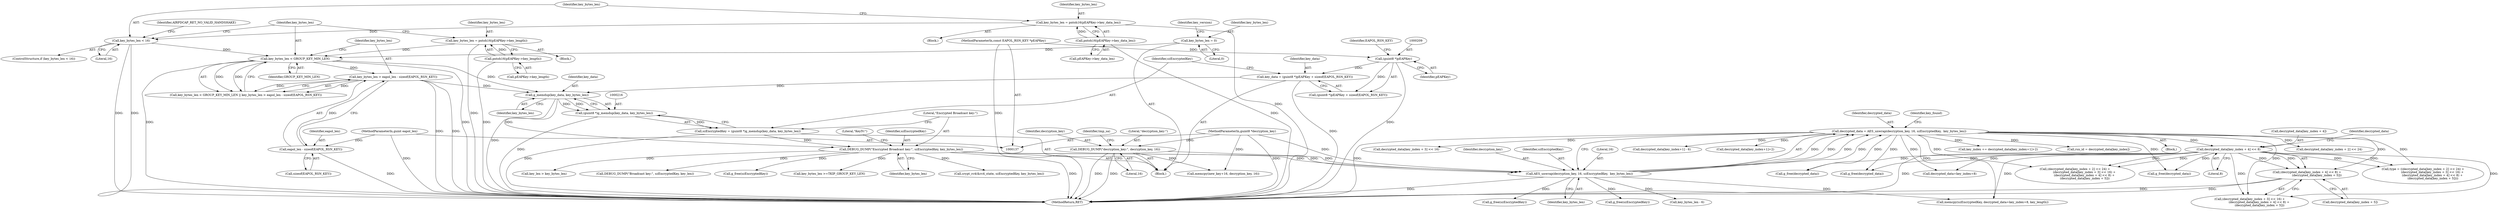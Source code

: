 digraph "0_wireshark_b6d838eebf4456192360654092e5587c5207f185@pointer" {
"1000361" [label="(Call,(decrypted_data[key_index + 4] << 8) +\n                     (decrypted_data[key_index + 5]))"];
"1000362" [label="(Call,decrypted_data[key_index + 4] << 8)"];
"1000313" [label="(Call,decrypted_data = AES_unwrap(decryption_key, 16, szEncryptedKey,  key_bytes_len))"];
"1000315" [label="(Call,AES_unwrap(decryption_key, 16, szEncryptedKey,  key_bytes_len))"];
"1000230" [label="(Call,DEBUG_DUMP(\"decryption_key:\", decryption_key, 16))"];
"1000139" [label="(MethodParameterIn,guint8 *decryption_key)"];
"1000220" [label="(Call,DEBUG_DUMP(\"Encrypted Broadcast key:\", szEncryptedKey, key_bytes_len))"];
"1000213" [label="(Call,szEncryptedKey = (guint8 *)g_memdup(key_data, key_bytes_len))"];
"1000215" [label="(Call,(guint8 *)g_memdup(key_data, key_bytes_len))"];
"1000217" [label="(Call,g_memdup(key_data, key_bytes_len))"];
"1000205" [label="(Call,key_data = (guint8 *)pEAPKey + sizeof(EAPOL_RSN_KEY))"];
"1000208" [label="(Call,(guint8 *)pEAPKey)"];
"1000138" [label="(MethodParameterIn,const EAPOL_RSN_KEY *pEAPKey)"];
"1000193" [label="(Call,key_bytes_len < GROUP_KEY_MIN_LEN)"];
"1000185" [label="(Call,key_bytes_len < 16)"];
"1000178" [label="(Call,key_bytes_len = pntoh16(pEAPKey->key_data_len))"];
"1000180" [label="(Call,pntoh16(pEAPKey->key_data_len))"];
"1000166" [label="(Call,key_bytes_len = pntoh16(pEAPKey->key_length))"];
"1000168" [label="(Call,pntoh16(pEAPKey->key_length))"];
"1000147" [label="(Call,key_bytes_len = 0)"];
"1000196" [label="(Call,key_bytes_len > eapol_len - sizeof(EAPOL_RSN_KEY))"];
"1000198" [label="(Call,eapol_len - sizeof(EAPOL_RSN_KEY))"];
"1000141" [label="(MethodParameterIn,guint eapol_len)"];
"1000345" [label="(Call,(decrypted_data[key_index + 2] << 24) +\n                    (decrypted_data[key_index + 3] << 16) +\n                    (decrypted_data[key_index + 4] << 8) +\n                     (decrypted_data[key_index + 5]))"];
"1000195" [label="(Identifier,GROUP_KEY_MIN_LEN)"];
"1000225" [label="(Literal,\"KeyIV:\")"];
"1000430" [label="(Call,memcpy(szEncryptedKey, decrypted_data+key_index+8, key_length))"];
"1000178" [label="(Call,key_bytes_len = pntoh16(pEAPKey->key_data_len))"];
"1000180" [label="(Call,pntoh16(pEAPKey->key_data_len))"];
"1000196" [label="(Call,key_bytes_len > eapol_len - sizeof(EAPOL_RSN_KEY))"];
"1000314" [label="(Identifier,decrypted_data)"];
"1000219" [label="(Identifier,key_bytes_len)"];
"1000194" [label="(Identifier,key_bytes_len)"];
"1000215" [label="(Call,(guint8 *)g_memdup(key_data, key_bytes_len))"];
"1000198" [label="(Call,eapol_len - sizeof(EAPOL_RSN_KEY))"];
"1000388" [label="(Call,key_index += decrypted_data[key_index+1]+2)"];
"1000212" [label="(Identifier,EAPOL_RSN_KEY)"];
"1000181" [label="(Call,pEAPKey->key_data_len)"];
"1000321" [label="(Identifier,key_found)"];
"1000154" [label="(Identifier,key_version)"];
"1000361" [label="(Call,(decrypted_data[key_index + 4] << 8) +\n                     (decrypted_data[key_index + 5]))"];
"1000368" [label="(Literal,8)"];
"1000316" [label="(Identifier,decryption_key)"];
"1000530" [label="(MethodReturn,RET)"];
"1000165" [label="(Block,)"];
"1000207" [label="(Call,(guint8 *)pEAPKey + sizeof(EAPOL_RSN_KEY))"];
"1000222" [label="(Identifier,szEncryptedKey)"];
"1000362" [label="(Call,decrypted_data[key_index + 4] << 8)"];
"1000193" [label="(Call,key_bytes_len < GROUP_KEY_MIN_LEN)"];
"1000313" [label="(Call,decrypted_data = AES_unwrap(decryption_key, 16, szEncryptedKey,  key_bytes_len))"];
"1000147" [label="(Call,key_bytes_len = 0)"];
"1000148" [label="(Identifier,key_bytes_len)"];
"1000442" [label="(Call,g_free(szEncryptedKey))"];
"1000319" [label="(Identifier,key_bytes_len)"];
"1000177" [label="(Block,)"];
"1000168" [label="(Call,pntoh16(pEAPKey->key_length))"];
"1000220" [label="(Call,DEBUG_DUMP(\"Encrypted Broadcast key:\", szEncryptedKey, key_bytes_len))"];
"1000149" [label="(Literal,0)"];
"1000315" [label="(Call,AES_unwrap(decryption_key, 16, szEncryptedKey,  key_bytes_len))"];
"1000370" [label="(Identifier,decrypted_data)"];
"1000139" [label="(MethodParameterIn,guint8 *decryption_key)"];
"1000338" [label="(Call,rsn_id = decrypted_data[key_index])"];
"1000432" [label="(Call,decrypted_data+key_index+8)"];
"1000480" [label="(Call,key_len > key_bytes_len)"];
"1000488" [label="(Call,DEBUG_DUMP(\"Broadcast key:\", szEncryptedKey, key_len))"];
"1000484" [label="(Call,g_free(szEncryptedKey))"];
"1000192" [label="(Call,key_bytes_len < GROUP_KEY_MIN_LEN || key_bytes_len > eapol_len - sizeof(EAPOL_RSN_KEY))"];
"1000440" [label="(Call,g_free(decrypted_data))"];
"1000206" [label="(Identifier,key_data)"];
"1000318" [label="(Identifier,szEncryptedKey)"];
"1000230" [label="(Call,DEBUG_DUMP(\"decryption_key:\", decryption_key, 16))"];
"1000277" [label="(Call,memcpy(new_key+16, decryption_key, 16))"];
"1000187" [label="(Literal,16)"];
"1000343" [label="(Call,type = ((decrypted_data[key_index + 2] << 24) +\n                    (decrypted_data[key_index + 3] << 16) +\n                    (decrypted_data[key_index + 4] << 8) +\n                     (decrypted_data[key_index + 5])))"];
"1000233" [label="(Literal,16)"];
"1000363" [label="(Call,decrypted_data[key_index + 4])"];
"1000232" [label="(Identifier,decryption_key)"];
"1000218" [label="(Identifier,key_data)"];
"1000221" [label="(Literal,\"Encrypted Broadcast key:\")"];
"1000266" [label="(Call,key_bytes_len >=TKIP_GROUP_KEY_LEN)"];
"1000235" [label="(Identifier,tmp_sa)"];
"1000308" [label="(Block,)"];
"1000465" [label="(Call,g_free(decrypted_data))"];
"1000200" [label="(Call,sizeof(EAPOL_RSN_KEY))"];
"1000214" [label="(Identifier,szEncryptedKey)"];
"1000353" [label="(Call,(decrypted_data[key_index + 3] << 16) +\n                    (decrypted_data[key_index + 4] << 8) +\n                     (decrypted_data[key_index + 5]))"];
"1000197" [label="(Identifier,key_bytes_len)"];
"1000369" [label="(Call,decrypted_data[key_index + 5])"];
"1000184" [label="(ControlStructure,if (key_bytes_len < 16))"];
"1000426" [label="(Call,g_free(szEncryptedKey))"];
"1000166" [label="(Call,key_bytes_len = pntoh16(pEAPKey->key_length))"];
"1000186" [label="(Identifier,key_bytes_len)"];
"1000190" [label="(Identifier,AIRPDCAP_RET_NO_VALID_HANDSHAKE)"];
"1000138" [label="(MethodParameterIn,const EAPOL_RSN_KEY *pEAPKey)"];
"1000346" [label="(Call,decrypted_data[key_index + 2] << 24)"];
"1000223" [label="(Identifier,key_bytes_len)"];
"1000208" [label="(Call,(guint8 *)pEAPKey)"];
"1000185" [label="(Call,key_bytes_len < 16)"];
"1000330" [label="(Call,key_bytes_len - 6)"];
"1000354" [label="(Call,decrypted_data[key_index + 3] << 16)"];
"1000179" [label="(Identifier,key_bytes_len)"];
"1000317" [label="(Literal,16)"];
"1000231" [label="(Literal,\"decryption_key:\")"];
"1000402" [label="(Call,decrypted_data[key_index+1] - 6)"];
"1000298" [label="(Call,crypt_rc4(&rc4_state, szEncryptedKey, key_bytes_len))"];
"1000424" [label="(Call,g_free(decrypted_data))"];
"1000169" [label="(Call,pEAPKey->key_length)"];
"1000199" [label="(Identifier,eapol_len)"];
"1000205" [label="(Call,key_data = (guint8 *)pEAPKey + sizeof(EAPOL_RSN_KEY))"];
"1000390" [label="(Call,decrypted_data[key_index+1]+2)"];
"1000210" [label="(Identifier,pEAPKey)"];
"1000142" [label="(Block,)"];
"1000213" [label="(Call,szEncryptedKey = (guint8 *)g_memdup(key_data, key_bytes_len))"];
"1000217" [label="(Call,g_memdup(key_data, key_bytes_len))"];
"1000141" [label="(MethodParameterIn,guint eapol_len)"];
"1000167" [label="(Identifier,key_bytes_len)"];
"1000361" -> "1000353"  [label="AST: "];
"1000361" -> "1000369"  [label="CFG: "];
"1000362" -> "1000361"  [label="AST: "];
"1000369" -> "1000361"  [label="AST: "];
"1000353" -> "1000361"  [label="CFG: "];
"1000361" -> "1000530"  [label="DDG: "];
"1000361" -> "1000530"  [label="DDG: "];
"1000362" -> "1000361"  [label="DDG: "];
"1000362" -> "1000361"  [label="DDG: "];
"1000313" -> "1000361"  [label="DDG: "];
"1000362" -> "1000368"  [label="CFG: "];
"1000363" -> "1000362"  [label="AST: "];
"1000368" -> "1000362"  [label="AST: "];
"1000370" -> "1000362"  [label="CFG: "];
"1000362" -> "1000530"  [label="DDG: "];
"1000362" -> "1000343"  [label="DDG: "];
"1000362" -> "1000343"  [label="DDG: "];
"1000362" -> "1000345"  [label="DDG: "];
"1000362" -> "1000345"  [label="DDG: "];
"1000362" -> "1000353"  [label="DDG: "];
"1000362" -> "1000353"  [label="DDG: "];
"1000313" -> "1000362"  [label="DDG: "];
"1000362" -> "1000424"  [label="DDG: "];
"1000362" -> "1000430"  [label="DDG: "];
"1000362" -> "1000432"  [label="DDG: "];
"1000362" -> "1000440"  [label="DDG: "];
"1000362" -> "1000465"  [label="DDG: "];
"1000313" -> "1000308"  [label="AST: "];
"1000313" -> "1000315"  [label="CFG: "];
"1000314" -> "1000313"  [label="AST: "];
"1000315" -> "1000313"  [label="AST: "];
"1000321" -> "1000313"  [label="CFG: "];
"1000313" -> "1000530"  [label="DDG: "];
"1000315" -> "1000313"  [label="DDG: "];
"1000315" -> "1000313"  [label="DDG: "];
"1000315" -> "1000313"  [label="DDG: "];
"1000315" -> "1000313"  [label="DDG: "];
"1000313" -> "1000338"  [label="DDG: "];
"1000313" -> "1000343"  [label="DDG: "];
"1000313" -> "1000346"  [label="DDG: "];
"1000313" -> "1000345"  [label="DDG: "];
"1000313" -> "1000354"  [label="DDG: "];
"1000313" -> "1000353"  [label="DDG: "];
"1000313" -> "1000388"  [label="DDG: "];
"1000313" -> "1000390"  [label="DDG: "];
"1000313" -> "1000402"  [label="DDG: "];
"1000313" -> "1000424"  [label="DDG: "];
"1000313" -> "1000430"  [label="DDG: "];
"1000313" -> "1000432"  [label="DDG: "];
"1000313" -> "1000440"  [label="DDG: "];
"1000313" -> "1000465"  [label="DDG: "];
"1000315" -> "1000319"  [label="CFG: "];
"1000316" -> "1000315"  [label="AST: "];
"1000317" -> "1000315"  [label="AST: "];
"1000318" -> "1000315"  [label="AST: "];
"1000319" -> "1000315"  [label="AST: "];
"1000315" -> "1000530"  [label="DDG: "];
"1000230" -> "1000315"  [label="DDG: "];
"1000139" -> "1000315"  [label="DDG: "];
"1000220" -> "1000315"  [label="DDG: "];
"1000220" -> "1000315"  [label="DDG: "];
"1000315" -> "1000330"  [label="DDG: "];
"1000315" -> "1000426"  [label="DDG: "];
"1000315" -> "1000430"  [label="DDG: "];
"1000315" -> "1000442"  [label="DDG: "];
"1000230" -> "1000142"  [label="AST: "];
"1000230" -> "1000233"  [label="CFG: "];
"1000231" -> "1000230"  [label="AST: "];
"1000232" -> "1000230"  [label="AST: "];
"1000233" -> "1000230"  [label="AST: "];
"1000235" -> "1000230"  [label="CFG: "];
"1000230" -> "1000530"  [label="DDG: "];
"1000230" -> "1000530"  [label="DDG: "];
"1000139" -> "1000230"  [label="DDG: "];
"1000230" -> "1000277"  [label="DDG: "];
"1000139" -> "1000137"  [label="AST: "];
"1000139" -> "1000530"  [label="DDG: "];
"1000139" -> "1000277"  [label="DDG: "];
"1000220" -> "1000142"  [label="AST: "];
"1000220" -> "1000223"  [label="CFG: "];
"1000221" -> "1000220"  [label="AST: "];
"1000222" -> "1000220"  [label="AST: "];
"1000223" -> "1000220"  [label="AST: "];
"1000225" -> "1000220"  [label="CFG: "];
"1000220" -> "1000530"  [label="DDG: "];
"1000213" -> "1000220"  [label="DDG: "];
"1000217" -> "1000220"  [label="DDG: "];
"1000220" -> "1000266"  [label="DDG: "];
"1000220" -> "1000298"  [label="DDG: "];
"1000220" -> "1000480"  [label="DDG: "];
"1000220" -> "1000484"  [label="DDG: "];
"1000220" -> "1000488"  [label="DDG: "];
"1000213" -> "1000142"  [label="AST: "];
"1000213" -> "1000215"  [label="CFG: "];
"1000214" -> "1000213"  [label="AST: "];
"1000215" -> "1000213"  [label="AST: "];
"1000221" -> "1000213"  [label="CFG: "];
"1000213" -> "1000530"  [label="DDG: "];
"1000215" -> "1000213"  [label="DDG: "];
"1000215" -> "1000217"  [label="CFG: "];
"1000216" -> "1000215"  [label="AST: "];
"1000217" -> "1000215"  [label="AST: "];
"1000215" -> "1000530"  [label="DDG: "];
"1000217" -> "1000215"  [label="DDG: "];
"1000217" -> "1000215"  [label="DDG: "];
"1000217" -> "1000219"  [label="CFG: "];
"1000218" -> "1000217"  [label="AST: "];
"1000219" -> "1000217"  [label="AST: "];
"1000217" -> "1000530"  [label="DDG: "];
"1000205" -> "1000217"  [label="DDG: "];
"1000193" -> "1000217"  [label="DDG: "];
"1000196" -> "1000217"  [label="DDG: "];
"1000205" -> "1000142"  [label="AST: "];
"1000205" -> "1000207"  [label="CFG: "];
"1000206" -> "1000205"  [label="AST: "];
"1000207" -> "1000205"  [label="AST: "];
"1000214" -> "1000205"  [label="CFG: "];
"1000205" -> "1000530"  [label="DDG: "];
"1000208" -> "1000205"  [label="DDG: "];
"1000208" -> "1000207"  [label="AST: "];
"1000208" -> "1000210"  [label="CFG: "];
"1000209" -> "1000208"  [label="AST: "];
"1000210" -> "1000208"  [label="AST: "];
"1000212" -> "1000208"  [label="CFG: "];
"1000208" -> "1000530"  [label="DDG: "];
"1000208" -> "1000207"  [label="DDG: "];
"1000138" -> "1000208"  [label="DDG: "];
"1000138" -> "1000137"  [label="AST: "];
"1000138" -> "1000530"  [label="DDG: "];
"1000193" -> "1000192"  [label="AST: "];
"1000193" -> "1000195"  [label="CFG: "];
"1000194" -> "1000193"  [label="AST: "];
"1000195" -> "1000193"  [label="AST: "];
"1000197" -> "1000193"  [label="CFG: "];
"1000192" -> "1000193"  [label="CFG: "];
"1000193" -> "1000530"  [label="DDG: "];
"1000193" -> "1000530"  [label="DDG: "];
"1000193" -> "1000192"  [label="DDG: "];
"1000193" -> "1000192"  [label="DDG: "];
"1000185" -> "1000193"  [label="DDG: "];
"1000166" -> "1000193"  [label="DDG: "];
"1000147" -> "1000193"  [label="DDG: "];
"1000193" -> "1000196"  [label="DDG: "];
"1000185" -> "1000184"  [label="AST: "];
"1000185" -> "1000187"  [label="CFG: "];
"1000186" -> "1000185"  [label="AST: "];
"1000187" -> "1000185"  [label="AST: "];
"1000190" -> "1000185"  [label="CFG: "];
"1000194" -> "1000185"  [label="CFG: "];
"1000185" -> "1000530"  [label="DDG: "];
"1000185" -> "1000530"  [label="DDG: "];
"1000178" -> "1000185"  [label="DDG: "];
"1000178" -> "1000177"  [label="AST: "];
"1000178" -> "1000180"  [label="CFG: "];
"1000179" -> "1000178"  [label="AST: "];
"1000180" -> "1000178"  [label="AST: "];
"1000186" -> "1000178"  [label="CFG: "];
"1000178" -> "1000530"  [label="DDG: "];
"1000180" -> "1000178"  [label="DDG: "];
"1000180" -> "1000181"  [label="CFG: "];
"1000181" -> "1000180"  [label="AST: "];
"1000180" -> "1000530"  [label="DDG: "];
"1000166" -> "1000165"  [label="AST: "];
"1000166" -> "1000168"  [label="CFG: "];
"1000167" -> "1000166"  [label="AST: "];
"1000168" -> "1000166"  [label="AST: "];
"1000194" -> "1000166"  [label="CFG: "];
"1000166" -> "1000530"  [label="DDG: "];
"1000168" -> "1000166"  [label="DDG: "];
"1000168" -> "1000169"  [label="CFG: "];
"1000169" -> "1000168"  [label="AST: "];
"1000168" -> "1000530"  [label="DDG: "];
"1000147" -> "1000142"  [label="AST: "];
"1000147" -> "1000149"  [label="CFG: "];
"1000148" -> "1000147"  [label="AST: "];
"1000149" -> "1000147"  [label="AST: "];
"1000154" -> "1000147"  [label="CFG: "];
"1000196" -> "1000192"  [label="AST: "];
"1000196" -> "1000198"  [label="CFG: "];
"1000197" -> "1000196"  [label="AST: "];
"1000198" -> "1000196"  [label="AST: "];
"1000192" -> "1000196"  [label="CFG: "];
"1000196" -> "1000530"  [label="DDG: "];
"1000196" -> "1000530"  [label="DDG: "];
"1000196" -> "1000192"  [label="DDG: "];
"1000196" -> "1000192"  [label="DDG: "];
"1000198" -> "1000196"  [label="DDG: "];
"1000198" -> "1000200"  [label="CFG: "];
"1000199" -> "1000198"  [label="AST: "];
"1000200" -> "1000198"  [label="AST: "];
"1000198" -> "1000530"  [label="DDG: "];
"1000141" -> "1000198"  [label="DDG: "];
"1000141" -> "1000137"  [label="AST: "];
"1000141" -> "1000530"  [label="DDG: "];
}

